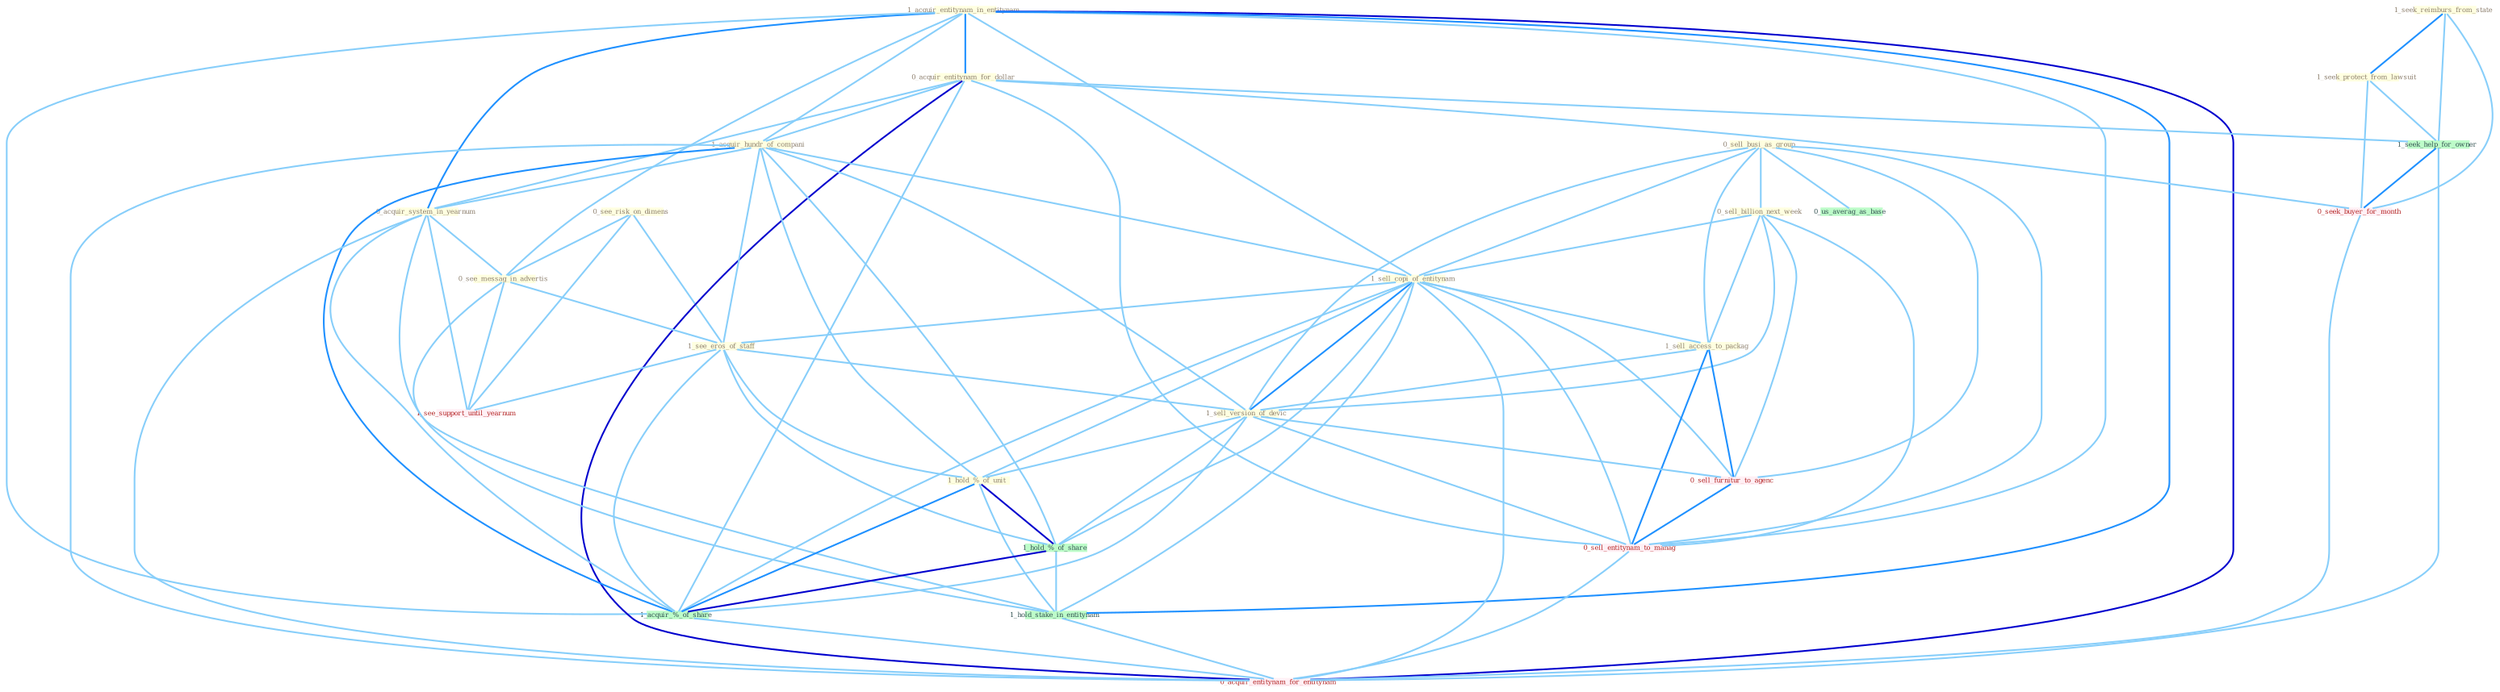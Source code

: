 Graph G{ 
    node
    [shape=polygon,style=filled,width=.5,height=.06,color="#BDFCC9",fixedsize=true,fontsize=4,
    fontcolor="#2f4f4f"];
    {node
    [color="#ffffe0", fontcolor="#8b7d6b"] "1_acquir_entitynam_in_entitynam " "0_see_risk_on_dimens " "0_acquir_entitynam_for_dollar " "1_acquir_hundr_of_compani " "0_acquir_system_in_yearnum " "0_sell_busi_as_group " "0_see_messag_in_advertis " "0_sell_billion_next_week " "1_sell_copi_of_entitynam " "1_seek_reimburs_from_state " "1_seek_protect_from_lawsuit " "1_sell_access_to_packag " "1_see_eros_of_staff " "1_sell_version_of_devic " "1_hold_%_of_unit "}
{node [color="#fff0f5", fontcolor="#b22222"] "0_seek_buyer_for_month " "1_see_support_until_yearnum " "0_sell_furnitur_to_agenc " "0_sell_entitynam_to_manag " "0_acquir_entitynam_for_entitynam "}
edge [color="#B0E2FF"];

	"1_acquir_entitynam_in_entitynam " -- "0_acquir_entitynam_for_dollar " [w="2", color="#1e90ff" , len=0.8];
	"1_acquir_entitynam_in_entitynam " -- "1_acquir_hundr_of_compani " [w="1", color="#87cefa" ];
	"1_acquir_entitynam_in_entitynam " -- "0_acquir_system_in_yearnum " [w="2", color="#1e90ff" , len=0.8];
	"1_acquir_entitynam_in_entitynam " -- "0_see_messag_in_advertis " [w="1", color="#87cefa" ];
	"1_acquir_entitynam_in_entitynam " -- "1_sell_copi_of_entitynam " [w="1", color="#87cefa" ];
	"1_acquir_entitynam_in_entitynam " -- "1_hold_stake_in_entitynam " [w="2", color="#1e90ff" , len=0.8];
	"1_acquir_entitynam_in_entitynam " -- "1_acquir_%_of_share " [w="1", color="#87cefa" ];
	"1_acquir_entitynam_in_entitynam " -- "0_sell_entitynam_to_manag " [w="1", color="#87cefa" ];
	"1_acquir_entitynam_in_entitynam " -- "0_acquir_entitynam_for_entitynam " [w="3", color="#0000cd" , len=0.6];
	"0_see_risk_on_dimens " -- "0_see_messag_in_advertis " [w="1", color="#87cefa" ];
	"0_see_risk_on_dimens " -- "1_see_eros_of_staff " [w="1", color="#87cefa" ];
	"0_see_risk_on_dimens " -- "1_see_support_until_yearnum " [w="1", color="#87cefa" ];
	"0_acquir_entitynam_for_dollar " -- "1_acquir_hundr_of_compani " [w="1", color="#87cefa" ];
	"0_acquir_entitynam_for_dollar " -- "0_acquir_system_in_yearnum " [w="1", color="#87cefa" ];
	"0_acquir_entitynam_for_dollar " -- "1_seek_help_for_owner " [w="1", color="#87cefa" ];
	"0_acquir_entitynam_for_dollar " -- "0_seek_buyer_for_month " [w="1", color="#87cefa" ];
	"0_acquir_entitynam_for_dollar " -- "1_acquir_%_of_share " [w="1", color="#87cefa" ];
	"0_acquir_entitynam_for_dollar " -- "0_sell_entitynam_to_manag " [w="1", color="#87cefa" ];
	"0_acquir_entitynam_for_dollar " -- "0_acquir_entitynam_for_entitynam " [w="3", color="#0000cd" , len=0.6];
	"1_acquir_hundr_of_compani " -- "0_acquir_system_in_yearnum " [w="1", color="#87cefa" ];
	"1_acquir_hundr_of_compani " -- "1_sell_copi_of_entitynam " [w="1", color="#87cefa" ];
	"1_acquir_hundr_of_compani " -- "1_see_eros_of_staff " [w="1", color="#87cefa" ];
	"1_acquir_hundr_of_compani " -- "1_sell_version_of_devic " [w="1", color="#87cefa" ];
	"1_acquir_hundr_of_compani " -- "1_hold_%_of_unit " [w="1", color="#87cefa" ];
	"1_acquir_hundr_of_compani " -- "1_hold_%_of_share " [w="1", color="#87cefa" ];
	"1_acquir_hundr_of_compani " -- "1_acquir_%_of_share " [w="2", color="#1e90ff" , len=0.8];
	"1_acquir_hundr_of_compani " -- "0_acquir_entitynam_for_entitynam " [w="1", color="#87cefa" ];
	"0_acquir_system_in_yearnum " -- "0_see_messag_in_advertis " [w="1", color="#87cefa" ];
	"0_acquir_system_in_yearnum " -- "1_hold_stake_in_entitynam " [w="1", color="#87cefa" ];
	"0_acquir_system_in_yearnum " -- "1_acquir_%_of_share " [w="1", color="#87cefa" ];
	"0_acquir_system_in_yearnum " -- "1_see_support_until_yearnum " [w="1", color="#87cefa" ];
	"0_acquir_system_in_yearnum " -- "0_acquir_entitynam_for_entitynam " [w="1", color="#87cefa" ];
	"0_sell_busi_as_group " -- "0_sell_billion_next_week " [w="1", color="#87cefa" ];
	"0_sell_busi_as_group " -- "1_sell_copi_of_entitynam " [w="1", color="#87cefa" ];
	"0_sell_busi_as_group " -- "1_sell_access_to_packag " [w="1", color="#87cefa" ];
	"0_sell_busi_as_group " -- "1_sell_version_of_devic " [w="1", color="#87cefa" ];
	"0_sell_busi_as_group " -- "0_sell_furnitur_to_agenc " [w="1", color="#87cefa" ];
	"0_sell_busi_as_group " -- "0_us_averag_as_base " [w="1", color="#87cefa" ];
	"0_sell_busi_as_group " -- "0_sell_entitynam_to_manag " [w="1", color="#87cefa" ];
	"0_see_messag_in_advertis " -- "1_see_eros_of_staff " [w="1", color="#87cefa" ];
	"0_see_messag_in_advertis " -- "1_hold_stake_in_entitynam " [w="1", color="#87cefa" ];
	"0_see_messag_in_advertis " -- "1_see_support_until_yearnum " [w="1", color="#87cefa" ];
	"0_sell_billion_next_week " -- "1_sell_copi_of_entitynam " [w="1", color="#87cefa" ];
	"0_sell_billion_next_week " -- "1_sell_access_to_packag " [w="1", color="#87cefa" ];
	"0_sell_billion_next_week " -- "1_sell_version_of_devic " [w="1", color="#87cefa" ];
	"0_sell_billion_next_week " -- "0_sell_furnitur_to_agenc " [w="1", color="#87cefa" ];
	"0_sell_billion_next_week " -- "0_sell_entitynam_to_manag " [w="1", color="#87cefa" ];
	"1_sell_copi_of_entitynam " -- "1_sell_access_to_packag " [w="1", color="#87cefa" ];
	"1_sell_copi_of_entitynam " -- "1_see_eros_of_staff " [w="1", color="#87cefa" ];
	"1_sell_copi_of_entitynam " -- "1_sell_version_of_devic " [w="2", color="#1e90ff" , len=0.8];
	"1_sell_copi_of_entitynam " -- "1_hold_%_of_unit " [w="1", color="#87cefa" ];
	"1_sell_copi_of_entitynam " -- "1_hold_%_of_share " [w="1", color="#87cefa" ];
	"1_sell_copi_of_entitynam " -- "1_hold_stake_in_entitynam " [w="1", color="#87cefa" ];
	"1_sell_copi_of_entitynam " -- "1_acquir_%_of_share " [w="1", color="#87cefa" ];
	"1_sell_copi_of_entitynam " -- "0_sell_furnitur_to_agenc " [w="1", color="#87cefa" ];
	"1_sell_copi_of_entitynam " -- "0_sell_entitynam_to_manag " [w="1", color="#87cefa" ];
	"1_sell_copi_of_entitynam " -- "0_acquir_entitynam_for_entitynam " [w="1", color="#87cefa" ];
	"1_seek_reimburs_from_state " -- "1_seek_protect_from_lawsuit " [w="2", color="#1e90ff" , len=0.8];
	"1_seek_reimburs_from_state " -- "1_seek_help_for_owner " [w="1", color="#87cefa" ];
	"1_seek_reimburs_from_state " -- "0_seek_buyer_for_month " [w="1", color="#87cefa" ];
	"1_seek_protect_from_lawsuit " -- "1_seek_help_for_owner " [w="1", color="#87cefa" ];
	"1_seek_protect_from_lawsuit " -- "0_seek_buyer_for_month " [w="1", color="#87cefa" ];
	"1_sell_access_to_packag " -- "1_sell_version_of_devic " [w="1", color="#87cefa" ];
	"1_sell_access_to_packag " -- "0_sell_furnitur_to_agenc " [w="2", color="#1e90ff" , len=0.8];
	"1_sell_access_to_packag " -- "0_sell_entitynam_to_manag " [w="2", color="#1e90ff" , len=0.8];
	"1_see_eros_of_staff " -- "1_sell_version_of_devic " [w="1", color="#87cefa" ];
	"1_see_eros_of_staff " -- "1_hold_%_of_unit " [w="1", color="#87cefa" ];
	"1_see_eros_of_staff " -- "1_hold_%_of_share " [w="1", color="#87cefa" ];
	"1_see_eros_of_staff " -- "1_acquir_%_of_share " [w="1", color="#87cefa" ];
	"1_see_eros_of_staff " -- "1_see_support_until_yearnum " [w="1", color="#87cefa" ];
	"1_sell_version_of_devic " -- "1_hold_%_of_unit " [w="1", color="#87cefa" ];
	"1_sell_version_of_devic " -- "1_hold_%_of_share " [w="1", color="#87cefa" ];
	"1_sell_version_of_devic " -- "1_acquir_%_of_share " [w="1", color="#87cefa" ];
	"1_sell_version_of_devic " -- "0_sell_furnitur_to_agenc " [w="1", color="#87cefa" ];
	"1_sell_version_of_devic " -- "0_sell_entitynam_to_manag " [w="1", color="#87cefa" ];
	"1_hold_%_of_unit " -- "1_hold_%_of_share " [w="3", color="#0000cd" , len=0.6];
	"1_hold_%_of_unit " -- "1_hold_stake_in_entitynam " [w="1", color="#87cefa" ];
	"1_hold_%_of_unit " -- "1_acquir_%_of_share " [w="2", color="#1e90ff" , len=0.8];
	"1_hold_%_of_share " -- "1_hold_stake_in_entitynam " [w="1", color="#87cefa" ];
	"1_hold_%_of_share " -- "1_acquir_%_of_share " [w="3", color="#0000cd" , len=0.6];
	"1_hold_stake_in_entitynam " -- "0_acquir_entitynam_for_entitynam " [w="1", color="#87cefa" ];
	"1_seek_help_for_owner " -- "0_seek_buyer_for_month " [w="2", color="#1e90ff" , len=0.8];
	"1_seek_help_for_owner " -- "0_acquir_entitynam_for_entitynam " [w="1", color="#87cefa" ];
	"0_seek_buyer_for_month " -- "0_acquir_entitynam_for_entitynam " [w="1", color="#87cefa" ];
	"1_acquir_%_of_share " -- "0_acquir_entitynam_for_entitynam " [w="1", color="#87cefa" ];
	"0_sell_furnitur_to_agenc " -- "0_sell_entitynam_to_manag " [w="2", color="#1e90ff" , len=0.8];
	"0_sell_entitynam_to_manag " -- "0_acquir_entitynam_for_entitynam " [w="1", color="#87cefa" ];
}